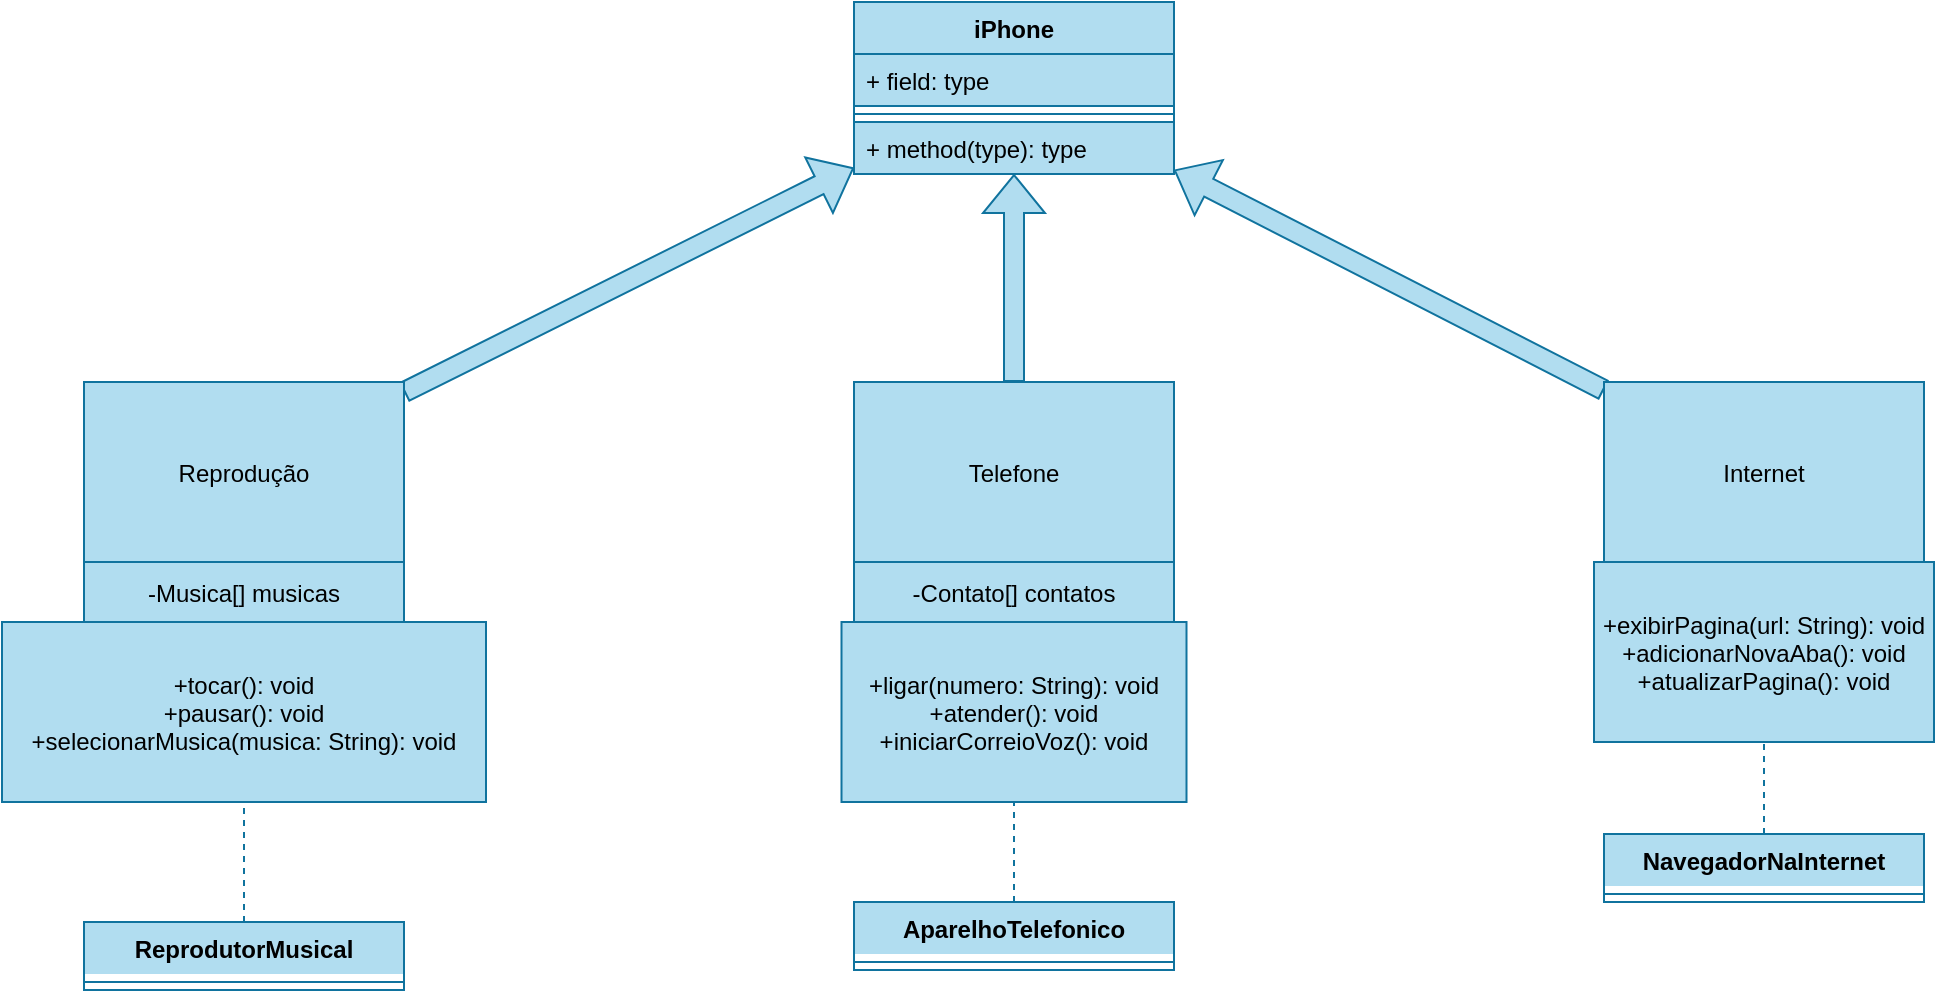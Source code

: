 <mxfile version="24.5.2" type="github">
  <diagram name="Page-1" id="e7e014a7-5840-1c2e-5031-d8a46d1fe8dd">
    <mxGraphModel dx="1466" dy="806" grid="0" gridSize="10" guides="1" tooltips="1" connect="1" arrows="1" fold="1" page="1" pageScale="1" pageWidth="1169" pageHeight="826" background="#FFFFFF" math="0" shadow="0">
      <root>
        <mxCell id="0" />
        <mxCell id="1" parent="0" />
        <mxCell id="skD7sMF4PVTZf7BbC8g8-41" value="iPhone" style="swimlane;fontStyle=1;align=center;verticalAlign=top;childLayout=stackLayout;horizontal=1;startSize=26;horizontalStack=0;resizeParent=1;resizeParentMax=0;resizeLast=0;collapsible=1;marginBottom=0;swimlaneLine=0;shadow=0;labelBackgroundColor=none;labelBorderColor=none;textShadow=0;fillColor=#b1ddf0;strokeColor=#10739e;" vertex="1" parent="1">
          <mxGeometry x="505" y="30" width="160" height="86" as="geometry" />
        </mxCell>
        <mxCell id="skD7sMF4PVTZf7BbC8g8-42" value="+ field: type" style="text;align=left;verticalAlign=top;spacingLeft=4;spacingRight=4;overflow=hidden;rotatable=0;points=[[0,0.5],[1,0.5]];portConstraint=eastwest;swimlaneLine=0;shadow=0;labelBackgroundColor=none;labelBorderColor=none;textShadow=0;fillColor=#b1ddf0;strokeColor=#10739e;" vertex="1" parent="skD7sMF4PVTZf7BbC8g8-41">
          <mxGeometry y="26" width="160" height="26" as="geometry" />
        </mxCell>
        <mxCell id="skD7sMF4PVTZf7BbC8g8-43" value="" style="line;strokeWidth=1;align=left;verticalAlign=middle;spacingTop=-1;spacingLeft=3;spacingRight=3;rotatable=0;labelPosition=right;points=[];portConstraint=eastwest;swimlaneLine=0;shadow=0;labelBackgroundColor=none;labelBorderColor=none;textShadow=0;fillColor=#b1ddf0;strokeColor=#10739e;" vertex="1" parent="skD7sMF4PVTZf7BbC8g8-41">
          <mxGeometry y="52" width="160" height="8" as="geometry" />
        </mxCell>
        <mxCell id="skD7sMF4PVTZf7BbC8g8-44" value="+ method(type): type" style="text;align=left;verticalAlign=top;spacingLeft=4;spacingRight=4;overflow=hidden;rotatable=0;points=[[0,0.5],[1,0.5]];portConstraint=eastwest;swimlaneLine=0;shadow=0;labelBackgroundColor=none;labelBorderColor=none;textShadow=0;fillColor=#b1ddf0;strokeColor=#10739e;" vertex="1" parent="skD7sMF4PVTZf7BbC8g8-41">
          <mxGeometry y="60" width="160" height="26" as="geometry" />
        </mxCell>
        <mxCell id="skD7sMF4PVTZf7BbC8g8-73" value="" style="shape=flexArrow;endArrow=classic;rounded=0;fontColor=#FFFFFF;swimlaneLine=0;shadow=0;labelBackgroundColor=none;labelBorderColor=none;textShadow=0;fillColor=#b1ddf0;strokeColor=#10739e;" edge="1" parent="1" source="skD7sMF4PVTZf7BbC8g8-45" target="skD7sMF4PVTZf7BbC8g8-41">
          <mxGeometry width="50" height="50" relative="1" as="geometry">
            <mxPoint x="210" y="200" as="sourcePoint" />
            <mxPoint x="260" y="150" as="targetPoint" />
          </mxGeometry>
        </mxCell>
        <mxCell id="skD7sMF4PVTZf7BbC8g8-75" value="" style="shape=flexArrow;endArrow=classic;rounded=0;fontColor=#FFFFFF;swimlaneLine=0;shadow=0;labelBackgroundColor=none;labelBorderColor=none;textShadow=0;fillColor=#b1ddf0;strokeColor=#10739e;" edge="1" parent="1" source="skD7sMF4PVTZf7BbC8g8-47" target="skD7sMF4PVTZf7BbC8g8-41">
          <mxGeometry width="50" height="50" relative="1" as="geometry">
            <mxPoint x="770" y="220" as="sourcePoint" />
            <mxPoint x="995" y="108" as="targetPoint" />
          </mxGeometry>
        </mxCell>
        <mxCell id="skD7sMF4PVTZf7BbC8g8-76" value="ReprodutorMusical" style="swimlane;fontStyle=1;align=center;verticalAlign=top;childLayout=stackLayout;horizontal=1;startSize=26;horizontalStack=0;resizeParent=1;resizeParentMax=0;resizeLast=0;collapsible=1;marginBottom=0;swimlaneLine=0;shadow=0;labelBackgroundColor=none;labelBorderColor=none;textShadow=0;fillColor=#b1ddf0;strokeColor=#10739e;" vertex="1" parent="1">
          <mxGeometry x="120" y="490" width="160" height="34" as="geometry" />
        </mxCell>
        <mxCell id="skD7sMF4PVTZf7BbC8g8-78" value="" style="line;strokeWidth=1;align=left;verticalAlign=middle;spacingTop=-1;spacingLeft=3;spacingRight=3;rotatable=0;labelPosition=right;points=[];portConstraint=eastwest;swimlaneLine=0;shadow=0;labelBackgroundColor=none;labelBorderColor=none;textShadow=0;fillColor=#b1ddf0;strokeColor=#10739e;" vertex="1" parent="skD7sMF4PVTZf7BbC8g8-76">
          <mxGeometry y="26" width="160" height="8" as="geometry" />
        </mxCell>
        <mxCell id="skD7sMF4PVTZf7BbC8g8-80" value="AparelhoTelefonico" style="swimlane;fontStyle=1;align=center;verticalAlign=top;childLayout=stackLayout;horizontal=1;startSize=26;horizontalStack=0;resizeParent=1;resizeParentMax=0;resizeLast=0;collapsible=1;marginBottom=0;swimlaneLine=0;shadow=0;labelBackgroundColor=none;labelBorderColor=none;textShadow=0;fillColor=#b1ddf0;strokeColor=#10739e;" vertex="1" parent="1">
          <mxGeometry x="505" y="480" width="160" height="34" as="geometry" />
        </mxCell>
        <mxCell id="skD7sMF4PVTZf7BbC8g8-81" value="" style="line;strokeWidth=1;align=left;verticalAlign=middle;spacingTop=-1;spacingLeft=3;spacingRight=3;rotatable=0;labelPosition=right;points=[];portConstraint=eastwest;swimlaneLine=0;shadow=0;labelBackgroundColor=none;labelBorderColor=none;textShadow=0;fillColor=#b1ddf0;strokeColor=#10739e;" vertex="1" parent="skD7sMF4PVTZf7BbC8g8-80">
          <mxGeometry y="26" width="160" height="8" as="geometry" />
        </mxCell>
        <mxCell id="skD7sMF4PVTZf7BbC8g8-82" value="NavegadorNaInternet" style="swimlane;fontStyle=1;align=center;verticalAlign=top;childLayout=stackLayout;horizontal=1;startSize=26;horizontalStack=0;resizeParent=1;resizeParentMax=0;resizeLast=0;collapsible=1;marginBottom=0;swimlaneLine=0;shadow=0;labelBackgroundColor=none;labelBorderColor=none;textShadow=0;fillColor=#b1ddf0;strokeColor=#10739e;" vertex="1" parent="1">
          <mxGeometry x="880" y="446" width="160" height="34" as="geometry" />
        </mxCell>
        <mxCell id="skD7sMF4PVTZf7BbC8g8-83" value="" style="line;strokeWidth=1;align=left;verticalAlign=middle;spacingTop=-1;spacingLeft=3;spacingRight=3;rotatable=0;labelPosition=right;points=[];portConstraint=eastwest;swimlaneLine=0;shadow=0;labelBackgroundColor=none;labelBorderColor=none;textShadow=0;fillColor=#b1ddf0;strokeColor=#10739e;" vertex="1" parent="skD7sMF4PVTZf7BbC8g8-82">
          <mxGeometry y="26" width="160" height="8" as="geometry" />
        </mxCell>
        <mxCell id="skD7sMF4PVTZf7BbC8g8-90" value="" style="endArrow=none;dashed=1;rounded=0;fontColor=#FFFFFF;swimlaneLine=0;shadow=0;labelBackgroundColor=none;labelBorderColor=none;textShadow=0;fillColor=#b1ddf0;strokeColor=#10739e;" edge="1" parent="1" source="skD7sMF4PVTZf7BbC8g8-76" target="skD7sMF4PVTZf7BbC8g8-45">
          <mxGeometry width="50" height="50" relative="1" as="geometry">
            <mxPoint x="350" y="548" as="sourcePoint" />
            <mxPoint x="350" y="378" as="targetPoint" />
          </mxGeometry>
        </mxCell>
        <mxCell id="skD7sMF4PVTZf7BbC8g8-92" value="" style="endArrow=none;dashed=1;rounded=0;fontColor=#FFFFFF;swimlaneLine=0;shadow=0;labelBackgroundColor=none;labelBorderColor=none;textShadow=0;fillColor=#b1ddf0;strokeColor=#10739e;" edge="1" parent="1" source="skD7sMF4PVTZf7BbC8g8-82" target="skD7sMF4PVTZf7BbC8g8-47">
          <mxGeometry width="50" height="50" relative="1" as="geometry">
            <mxPoint x="810" y="490" as="sourcePoint" />
            <mxPoint x="810" y="320" as="targetPoint" />
          </mxGeometry>
        </mxCell>
        <mxCell id="skD7sMF4PVTZf7BbC8g8-45" value="Reprodução" style="swimlaneLine=0;shadow=0;labelBackgroundColor=none;labelBorderColor=none;textShadow=0;fillColor=#b1ddf0;strokeColor=#10739e;" vertex="1" parent="1">
          <mxGeometry x="120" y="220" width="160" height="90" as="geometry" />
        </mxCell>
        <mxCell id="skD7sMF4PVTZf7BbC8g8-94" style="edgeStyle=orthogonalEdgeStyle;rounded=0;sketch=1;hachureGap=4;jiggle=2;curveFitting=1;orthogonalLoop=1;jettySize=auto;html=1;exitX=1;exitY=0.5;exitDx=0;exitDy=0;fontFamily=Architects Daughter;fontSource=https%3A%2F%2Ffonts.googleapis.com%2Fcss%3Ffamily%3DArchitects%2BDaughter;fillColor=#b1ddf0;strokeColor=#10739e;" edge="1" parent="1" source="skD7sMF4PVTZf7BbC8g8-67">
          <mxGeometry relative="1" as="geometry">
            <mxPoint x="297.212" y="385.091" as="targetPoint" />
          </mxGeometry>
        </mxCell>
        <mxCell id="skD7sMF4PVTZf7BbC8g8-67" value="+tocar(): void&#xa;        +pausar(): void&#xa;        +selecionarMusica(musica: String): void" style="swimlaneLine=0;shadow=0;labelBackgroundColor=none;labelBorderColor=none;textShadow=0;fillColor=#b1ddf0;strokeColor=#10739e;" vertex="1" parent="1">
          <mxGeometry x="79" y="340" width="242" height="90" as="geometry" />
        </mxCell>
        <mxCell id="skD7sMF4PVTZf7BbC8g8-70" value="-Musica[] musicas" style="swimlaneLine=0;shadow=0;labelBackgroundColor=none;labelBorderColor=none;textShadow=0;fillColor=#b1ddf0;strokeColor=#10739e;" vertex="1" parent="1">
          <mxGeometry x="120" y="310" width="160" height="30" as="geometry" />
        </mxCell>
        <mxCell id="skD7sMF4PVTZf7BbC8g8-74" value="" style="shape=flexArrow;endArrow=classic;rounded=0;fontColor=#FFFFFF;swimlaneLine=0;shadow=0;labelBackgroundColor=none;labelBorderColor=none;textShadow=0;fillColor=#b1ddf0;strokeColor=#10739e;" edge="1" parent="1" source="skD7sMF4PVTZf7BbC8g8-46" target="skD7sMF4PVTZf7BbC8g8-41">
          <mxGeometry width="50" height="50" relative="1" as="geometry">
            <mxPoint x="630" y="252" as="sourcePoint" />
            <mxPoint x="855" y="140" as="targetPoint" />
          </mxGeometry>
        </mxCell>
        <mxCell id="skD7sMF4PVTZf7BbC8g8-84" value="" style="endArrow=none;dashed=1;rounded=0;fontColor=#FFFFFF;swimlaneLine=0;shadow=0;labelBackgroundColor=none;labelBorderColor=none;textShadow=0;fillColor=#b1ddf0;strokeColor=#10739e;" edge="1" parent="1" source="skD7sMF4PVTZf7BbC8g8-80" target="skD7sMF4PVTZf7BbC8g8-46">
          <mxGeometry width="50" height="50" relative="1" as="geometry">
            <mxPoint x="610" y="390" as="sourcePoint" />
            <mxPoint x="660" y="340" as="targetPoint" />
          </mxGeometry>
        </mxCell>
        <mxCell id="skD7sMF4PVTZf7BbC8g8-46" value="Telefone" style="swimlaneLine=0;shadow=0;labelBackgroundColor=none;labelBorderColor=none;textShadow=0;fillColor=#b1ddf0;strokeColor=#10739e;" vertex="1" parent="1">
          <mxGeometry x="505" y="220" width="160" height="90" as="geometry" />
        </mxCell>
        <mxCell id="skD7sMF4PVTZf7BbC8g8-68" value="+ligar(numero: String): void&#xa;        +atender(): void&#xa;        +iniciarCorreioVoz(): void" style="swimlaneLine=0;shadow=0;labelBackgroundColor=none;labelBorderColor=none;textShadow=0;fillColor=#b1ddf0;strokeColor=#10739e;" vertex="1" parent="1">
          <mxGeometry x="498.75" y="340" width="172.5" height="90" as="geometry" />
        </mxCell>
        <mxCell id="skD7sMF4PVTZf7BbC8g8-71" value="-Contato[] contatos" style="swimlaneLine=0;shadow=0;labelBackgroundColor=none;labelBorderColor=none;textShadow=0;fillColor=#b1ddf0;strokeColor=#10739e;" vertex="1" parent="1">
          <mxGeometry x="505" y="310" width="160" height="30" as="geometry" />
        </mxCell>
        <mxCell id="skD7sMF4PVTZf7BbC8g8-47" value="Internet" style="swimlaneLine=0;shadow=0;labelBackgroundColor=none;labelBorderColor=none;textShadow=0;fillColor=#b1ddf0;strokeColor=#10739e;" vertex="1" parent="1">
          <mxGeometry x="880" y="220" width="160" height="90" as="geometry" />
        </mxCell>
        <mxCell id="skD7sMF4PVTZf7BbC8g8-69" value="+exibirPagina(url: String): void&#xa;        +adicionarNovaAba(): void&#xa;        +atualizarPagina(): void" style="swimlaneLine=0;shadow=0;labelBackgroundColor=none;labelBorderColor=none;textShadow=0;fillColor=#b1ddf0;strokeColor=#10739e;" vertex="1" parent="1">
          <mxGeometry x="875" y="310" width="170" height="90" as="geometry" />
        </mxCell>
      </root>
    </mxGraphModel>
  </diagram>
</mxfile>
